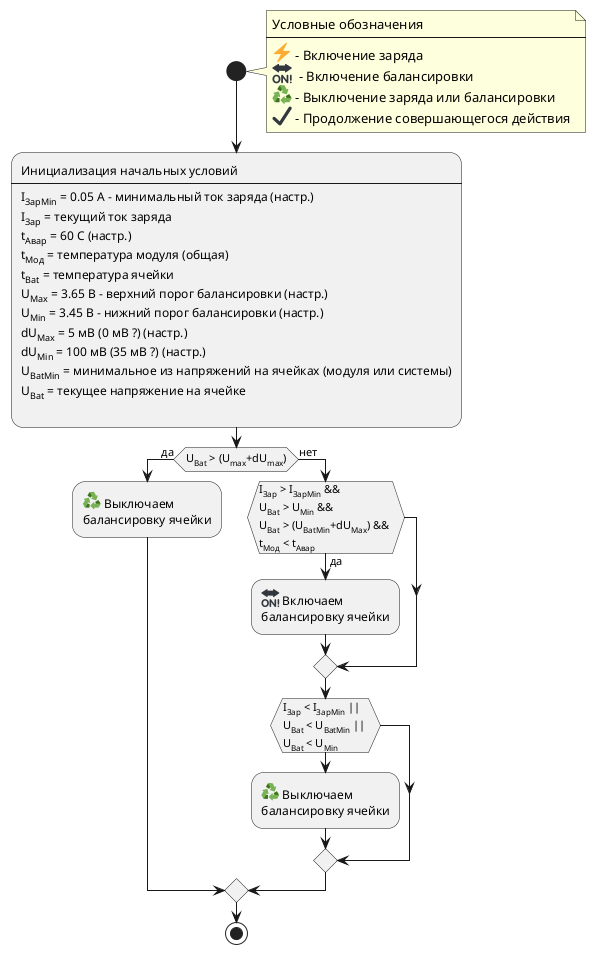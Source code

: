 @startuml

' Диаграмма деятельности (активности) - https://plantuml.com/ru/activity-diagram-beta
' Creole синтаксис - https://plantuml.com/ru/creole
' Creole Emoji - https://plantuml.com/ru/creole#68305e25f5788db0
'     Unicode block 26: 83 emoji   - https://www.plantuml.com/plantuml/svg/SoWkIImgAStDuKhDpS_AL30out98pKi12W00
'     Unicode block 27: 33 emoji   - https://www.plantuml.com/plantuml/svg/SoWkIImgAStDuKhDpS_AL30ovt98pKi12W00
'     Unicode block 1F5: 136 emoji - https://www.plantuml.com/plantuml/svg/SoWkIImgAStDuKhDpS_AL31qC-LoICrB0Oe00000
' <:zap:> - молния, символ зарядки - пошел заряд по трубам
' <:warning:> - треугольник с '!' внутри - какое-то предупреждение
' <:recycle:> / <:heavy_check_mark:> - Выключение
' <:penguin:> - linux
' <:on:> - включение
' <:heavy_check_mark:>
' Unicode Power Symbol - https://unicodepowersymbol.com/
'   PlatUML не поддерживает их
'     Power Off - &#x2B58;
'
' Итого, используем:
'   <:zap:> - включение зарядки
'   <:on:>  - включение чего-либо, например, балансировки
'   <:recycle:> - какой-то релакс, выключение чего-либо, например, зарядки или балансировки
'   <:heavy_check_mark:> - продолжение совершающегося действия
'
'----------------------------------------------------------------------------
start

note right
Условные обозначения
----
<:zap:> - Включение заряда
<:on:>  - Включение балансировки
<:recycle:> - Выключение заряда или балансировки
<:heavy_check_mark:> - Продолжение совершающегося действия
end note

'note right
'  Эта заметка длиной в
'  //несколько строчек//
'  и может содержать
'  в себе <b>HTML</b> теги
'  и creole синтаксис
'  ====
'  * Вызов метода ""foo()"" запрещен
'end note
'

'----------------------------------------------------------------------------
:Инициализация начальных условий
----
I<sub>ЗарMin</sub> = 0.05 А - минимальный ток заряда (настр.)
I<sub>Зар</sub> = текущий ток заряда
t<sub>Авар</sub> = 60 С (настр.)
t<sub>Мод</sub> = температура модуля (общая)
t<sub>Bat</sub> = температура ячейки
U<sub>Max</sub> = 3.65 B - верхний порог балансировки (настр.)
U<sub>Min</sub> = 3.45 В - нижний порог балансировки (настр.)
dU<sub>Max</sub> = 5 мВ (0 мВ ?) (настр.)
dU<sub>Min</sub> = 100 мВ (35 мВ ?) (настр.)
U<sub>BatMin</sub> = минимальное из напряжений на ячейках (модуля или системы)
U<sub>Bat</sub> = текущее напряжение на ячейке
;

'----------------------------------------------------------------------------
if (U<sub>Bat</sub> > (U<sub>max</sub>+dU<sub>max</sub>)) then (да)
    :<:recycle:> Выключаем
    балансировку ячейки;
else (нет)
    if (I<sub>Зар</sub> > I<sub>ЗарMin</sub> && \nU<sub>Bat</sub> > U<sub>Min</sub> && \nU<sub>Bat</sub> > (U<sub>BatMin</sub>+dU<sub>Max</sub>) && \nt<sub>Мод</sub> < t<sub>Авар</sub>) then (да)
        :<:on:> Включаем
        балансировку ячейки;
    endif
    
    if (I<sub>Зар</sub> < I<sub>ЗарMin</sub> || \nU<sub>Bat</sub> < U<sub>BatMin</sub> || \nU<sub>Bat</sub> < U<sub>Min</sub> )
        :<:recycle:> Выключаем
        балансировку ячейки;
    endif
endif



/'
if (U<sub>Bat</sub> <= U<sub>min</sub>) then (да)
    :<:recycle:> Выключаем
    балансировку ячейки;
elseif (U<sub>Bat</sub> > (U<sub>max</sub>+dU<sub>max</sub>)) then (да)
    :<:on:> Включаем
    балансировку ячейки;
else (нет)
    if (Ячейка уже балансируется?) then (да)
  	    if (U<sub>Bat</sub> <= U<sub>BatMin</sub>) then (да)
            :<:recycle:> Выключаем
            балансировку ячейки;
        else (нет)
            :<:heavy_check_mark:> Балансировка
            ячейки продолжается;
        endif  
    else (нет)
        if (U<sub>Bat</sub> > (U<sub>BatMin</sub> + dU<sub>min</sub>)) then (да)
            :<:on:> Включаем
            балансировку ячейки;
        else (нет)
            :<:heavy_check_mark:> Балансировка
            ячейки не производится;
        endif
    endif
endif
'/


/'
  if () then (да)
  else (нет)
  endif
'/


stop
@enduml


